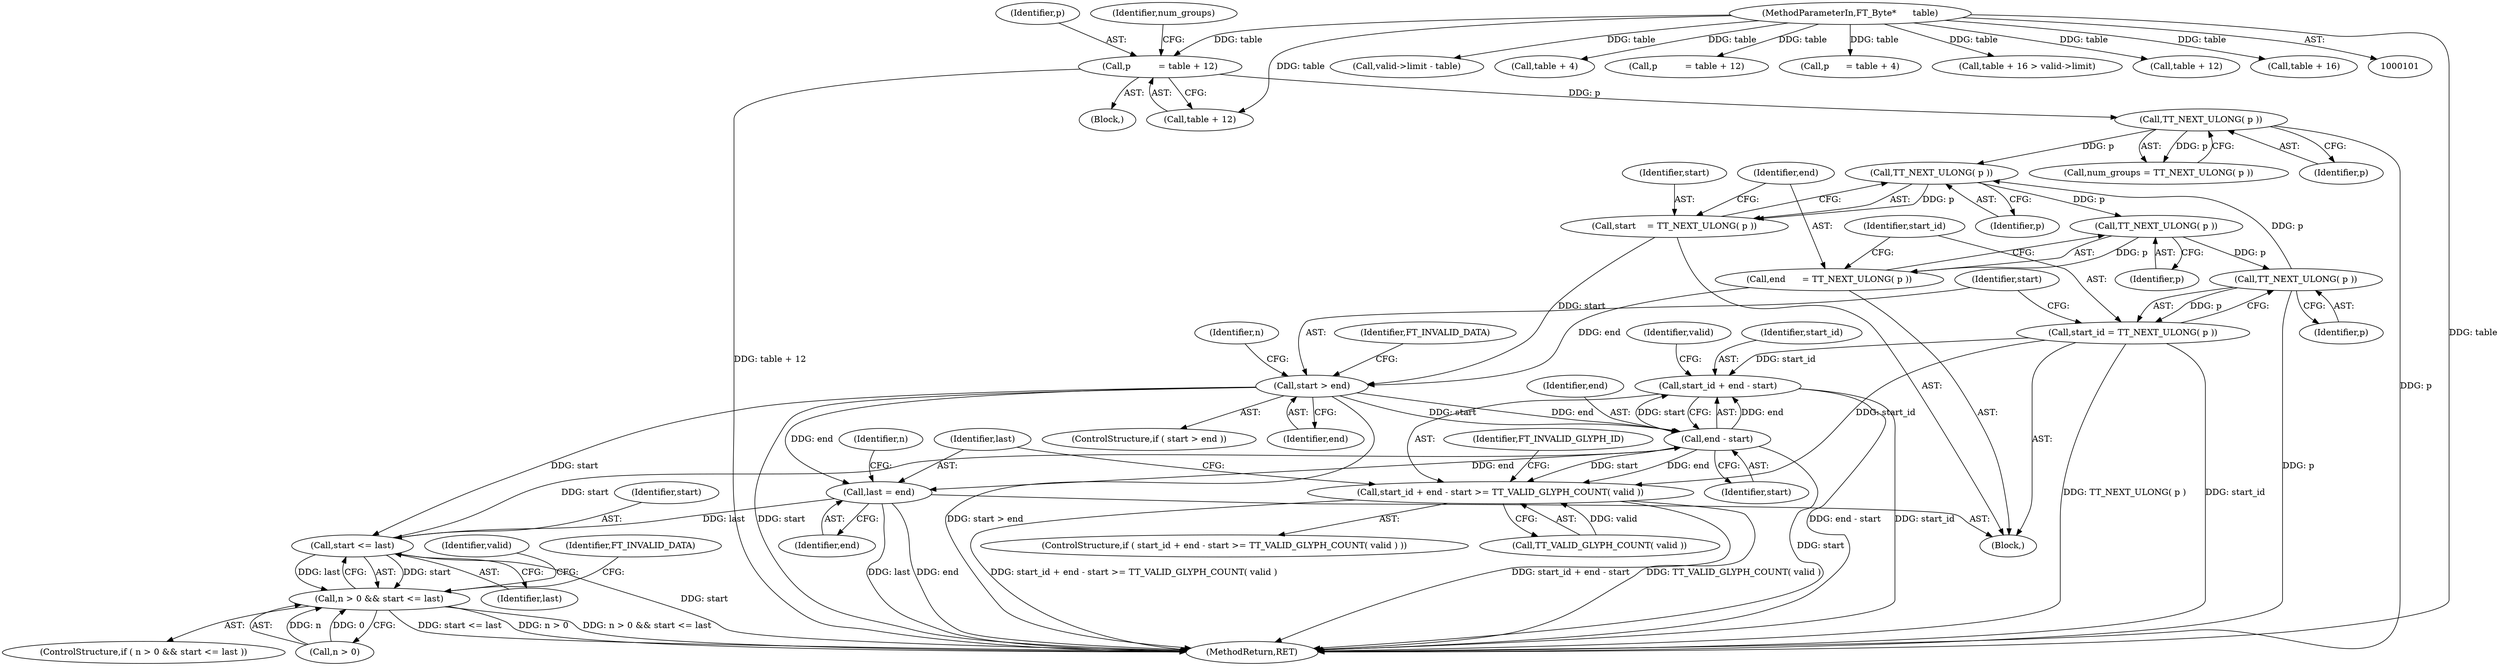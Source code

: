 digraph "0_savannah_a18788b14db60ae3673f932249cd02d33a227c4e_0@pointer" {
"1000171" [label="(Call,TT_NEXT_ULONG( p ))"];
"1000138" [label="(Call,TT_NEXT_ULONG( p ))"];
"1000131" [label="(Call,p          = table + 12)"];
"1000102" [label="(MethodParameterIn,FT_Byte*      table)"];
"1000179" [label="(Call,TT_NEXT_ULONG( p ))"];
"1000175" [label="(Call,TT_NEXT_ULONG( p ))"];
"1000171" [label="(Call,TT_NEXT_ULONG( p ))"];
"1000169" [label="(Call,start    = TT_NEXT_ULONG( p ))"];
"1000182" [label="(Call,start > end)"];
"1000191" [label="(Call,start <= last)"];
"1000187" [label="(Call,n > 0 && start <= last)"];
"1000206" [label="(Call,end - start)"];
"1000203" [label="(Call,start_id + end - start >= TT_VALID_GLYPH_COUNT( valid ))"];
"1000204" [label="(Call,start_id + end - start)"];
"1000212" [label="(Call,last = end)"];
"1000173" [label="(Call,end      = TT_NEXT_ULONG( p ))"];
"1000177" [label="(Call,start_id = TT_NEXT_ULONG( p ))"];
"1000187" [label="(Call,n > 0 && start <= last)"];
"1000146" [label="(Call,valid->limit - table)"];
"1000203" [label="(Call,start_id + end - start >= TT_VALID_GLYPH_COUNT( valid ))"];
"1000131" [label="(Call,p          = table + 12)"];
"1000192" [label="(Identifier,start)"];
"1000172" [label="(Identifier,p)"];
"1000185" [label="(Identifier,FT_INVALID_DATA)"];
"1000209" [label="(Call,TT_VALID_GLYPH_COUNT( valid ))"];
"1000193" [label="(Identifier,last)"];
"1000119" [label="(Call,table + 4)"];
"1000183" [label="(Identifier,start)"];
"1000212" [label="(Call,last = end)"];
"1000189" [label="(Identifier,n)"];
"1000186" [label="(ControlStructure,if ( n > 0 && start <= last ))"];
"1000170" [label="(Identifier,start)"];
"1000137" [label="(Identifier,num_groups)"];
"1000175" [label="(Call,TT_NEXT_ULONG( p ))"];
"1000206" [label="(Call,end - start)"];
"1000168" [label="(Block,)"];
"1000204" [label="(Call,start_id + end - start)"];
"1000176" [label="(Identifier,p)"];
"1000136" [label="(Call,num_groups = TT_NEXT_ULONG( p ))"];
"1000177" [label="(Call,start_id = TT_NEXT_ULONG( p ))"];
"1000126" [label="(Call,p          = table + 12)"];
"1000181" [label="(ControlStructure,if ( start > end ))"];
"1000180" [label="(Identifier,p)"];
"1000194" [label="(Identifier,FT_INVALID_DATA)"];
"1000167" [label="(Identifier,n)"];
"1000184" [label="(Identifier,end)"];
"1000198" [label="(Identifier,valid)"];
"1000138" [label="(Call,TT_NEXT_ULONG( p ))"];
"1000132" [label="(Identifier,p)"];
"1000117" [label="(Call,p      = table + 4)"];
"1000214" [label="(Identifier,end)"];
"1000178" [label="(Identifier,start_id)"];
"1000174" [label="(Identifier,end)"];
"1000208" [label="(Identifier,start)"];
"1000109" [label="(Call,table + 16 > valid->limit)"];
"1000128" [label="(Call,table + 12)"];
"1000188" [label="(Call,n > 0)"];
"1000169" [label="(Call,start    = TT_NEXT_ULONG( p ))"];
"1000211" [label="(Identifier,FT_INVALID_GLYPH_ID)"];
"1000171" [label="(Call,TT_NEXT_ULONG( p ))"];
"1000191" [label="(Call,start <= last)"];
"1000213" [label="(Identifier,last)"];
"1000173" [label="(Call,end      = TT_NEXT_ULONG( p ))"];
"1000215" [label="(MethodReturn,RET)"];
"1000207" [label="(Identifier,end)"];
"1000179" [label="(Call,TT_NEXT_ULONG( p ))"];
"1000110" [label="(Call,table + 16)"];
"1000205" [label="(Identifier,start_id)"];
"1000202" [label="(ControlStructure,if ( start_id + end - start >= TT_VALID_GLYPH_COUNT( valid ) ))"];
"1000104" [label="(Block,)"];
"1000133" [label="(Call,table + 12)"];
"1000139" [label="(Identifier,p)"];
"1000102" [label="(MethodParameterIn,FT_Byte*      table)"];
"1000210" [label="(Identifier,valid)"];
"1000182" [label="(Call,start > end)"];
"1000171" -> "1000169"  [label="AST: "];
"1000171" -> "1000172"  [label="CFG: "];
"1000172" -> "1000171"  [label="AST: "];
"1000169" -> "1000171"  [label="CFG: "];
"1000171" -> "1000169"  [label="DDG: p"];
"1000138" -> "1000171"  [label="DDG: p"];
"1000179" -> "1000171"  [label="DDG: p"];
"1000171" -> "1000175"  [label="DDG: p"];
"1000138" -> "1000136"  [label="AST: "];
"1000138" -> "1000139"  [label="CFG: "];
"1000139" -> "1000138"  [label="AST: "];
"1000136" -> "1000138"  [label="CFG: "];
"1000138" -> "1000215"  [label="DDG: p"];
"1000138" -> "1000136"  [label="DDG: p"];
"1000131" -> "1000138"  [label="DDG: p"];
"1000131" -> "1000104"  [label="AST: "];
"1000131" -> "1000133"  [label="CFG: "];
"1000132" -> "1000131"  [label="AST: "];
"1000133" -> "1000131"  [label="AST: "];
"1000137" -> "1000131"  [label="CFG: "];
"1000131" -> "1000215"  [label="DDG: table + 12"];
"1000102" -> "1000131"  [label="DDG: table"];
"1000102" -> "1000101"  [label="AST: "];
"1000102" -> "1000215"  [label="DDG: table"];
"1000102" -> "1000109"  [label="DDG: table"];
"1000102" -> "1000110"  [label="DDG: table"];
"1000102" -> "1000117"  [label="DDG: table"];
"1000102" -> "1000119"  [label="DDG: table"];
"1000102" -> "1000126"  [label="DDG: table"];
"1000102" -> "1000128"  [label="DDG: table"];
"1000102" -> "1000133"  [label="DDG: table"];
"1000102" -> "1000146"  [label="DDG: table"];
"1000179" -> "1000177"  [label="AST: "];
"1000179" -> "1000180"  [label="CFG: "];
"1000180" -> "1000179"  [label="AST: "];
"1000177" -> "1000179"  [label="CFG: "];
"1000179" -> "1000215"  [label="DDG: p"];
"1000179" -> "1000177"  [label="DDG: p"];
"1000175" -> "1000179"  [label="DDG: p"];
"1000175" -> "1000173"  [label="AST: "];
"1000175" -> "1000176"  [label="CFG: "];
"1000176" -> "1000175"  [label="AST: "];
"1000173" -> "1000175"  [label="CFG: "];
"1000175" -> "1000173"  [label="DDG: p"];
"1000169" -> "1000168"  [label="AST: "];
"1000170" -> "1000169"  [label="AST: "];
"1000174" -> "1000169"  [label="CFG: "];
"1000169" -> "1000182"  [label="DDG: start"];
"1000182" -> "1000181"  [label="AST: "];
"1000182" -> "1000184"  [label="CFG: "];
"1000183" -> "1000182"  [label="AST: "];
"1000184" -> "1000182"  [label="AST: "];
"1000185" -> "1000182"  [label="CFG: "];
"1000189" -> "1000182"  [label="CFG: "];
"1000182" -> "1000215"  [label="DDG: start > end"];
"1000182" -> "1000215"  [label="DDG: start"];
"1000173" -> "1000182"  [label="DDG: end"];
"1000182" -> "1000191"  [label="DDG: start"];
"1000182" -> "1000206"  [label="DDG: end"];
"1000182" -> "1000206"  [label="DDG: start"];
"1000182" -> "1000212"  [label="DDG: end"];
"1000191" -> "1000187"  [label="AST: "];
"1000191" -> "1000193"  [label="CFG: "];
"1000192" -> "1000191"  [label="AST: "];
"1000193" -> "1000191"  [label="AST: "];
"1000187" -> "1000191"  [label="CFG: "];
"1000191" -> "1000215"  [label="DDG: start"];
"1000191" -> "1000187"  [label="DDG: start"];
"1000191" -> "1000187"  [label="DDG: last"];
"1000212" -> "1000191"  [label="DDG: last"];
"1000191" -> "1000206"  [label="DDG: start"];
"1000187" -> "1000186"  [label="AST: "];
"1000187" -> "1000188"  [label="CFG: "];
"1000188" -> "1000187"  [label="AST: "];
"1000194" -> "1000187"  [label="CFG: "];
"1000198" -> "1000187"  [label="CFG: "];
"1000187" -> "1000215"  [label="DDG: n > 0"];
"1000187" -> "1000215"  [label="DDG: n > 0 && start <= last"];
"1000187" -> "1000215"  [label="DDG: start <= last"];
"1000188" -> "1000187"  [label="DDG: n"];
"1000188" -> "1000187"  [label="DDG: 0"];
"1000206" -> "1000204"  [label="AST: "];
"1000206" -> "1000208"  [label="CFG: "];
"1000207" -> "1000206"  [label="AST: "];
"1000208" -> "1000206"  [label="AST: "];
"1000204" -> "1000206"  [label="CFG: "];
"1000206" -> "1000215"  [label="DDG: start"];
"1000206" -> "1000203"  [label="DDG: end"];
"1000206" -> "1000203"  [label="DDG: start"];
"1000206" -> "1000204"  [label="DDG: end"];
"1000206" -> "1000204"  [label="DDG: start"];
"1000206" -> "1000212"  [label="DDG: end"];
"1000203" -> "1000202"  [label="AST: "];
"1000203" -> "1000209"  [label="CFG: "];
"1000204" -> "1000203"  [label="AST: "];
"1000209" -> "1000203"  [label="AST: "];
"1000211" -> "1000203"  [label="CFG: "];
"1000213" -> "1000203"  [label="CFG: "];
"1000203" -> "1000215"  [label="DDG: TT_VALID_GLYPH_COUNT( valid )"];
"1000203" -> "1000215"  [label="DDG: start_id + end - start >= TT_VALID_GLYPH_COUNT( valid )"];
"1000203" -> "1000215"  [label="DDG: start_id + end - start"];
"1000177" -> "1000203"  [label="DDG: start_id"];
"1000209" -> "1000203"  [label="DDG: valid"];
"1000205" -> "1000204"  [label="AST: "];
"1000210" -> "1000204"  [label="CFG: "];
"1000204" -> "1000215"  [label="DDG: end - start"];
"1000204" -> "1000215"  [label="DDG: start_id"];
"1000177" -> "1000204"  [label="DDG: start_id"];
"1000212" -> "1000168"  [label="AST: "];
"1000212" -> "1000214"  [label="CFG: "];
"1000213" -> "1000212"  [label="AST: "];
"1000214" -> "1000212"  [label="AST: "];
"1000167" -> "1000212"  [label="CFG: "];
"1000212" -> "1000215"  [label="DDG: end"];
"1000212" -> "1000215"  [label="DDG: last"];
"1000173" -> "1000168"  [label="AST: "];
"1000174" -> "1000173"  [label="AST: "];
"1000178" -> "1000173"  [label="CFG: "];
"1000177" -> "1000168"  [label="AST: "];
"1000178" -> "1000177"  [label="AST: "];
"1000183" -> "1000177"  [label="CFG: "];
"1000177" -> "1000215"  [label="DDG: TT_NEXT_ULONG( p )"];
"1000177" -> "1000215"  [label="DDG: start_id"];
}
